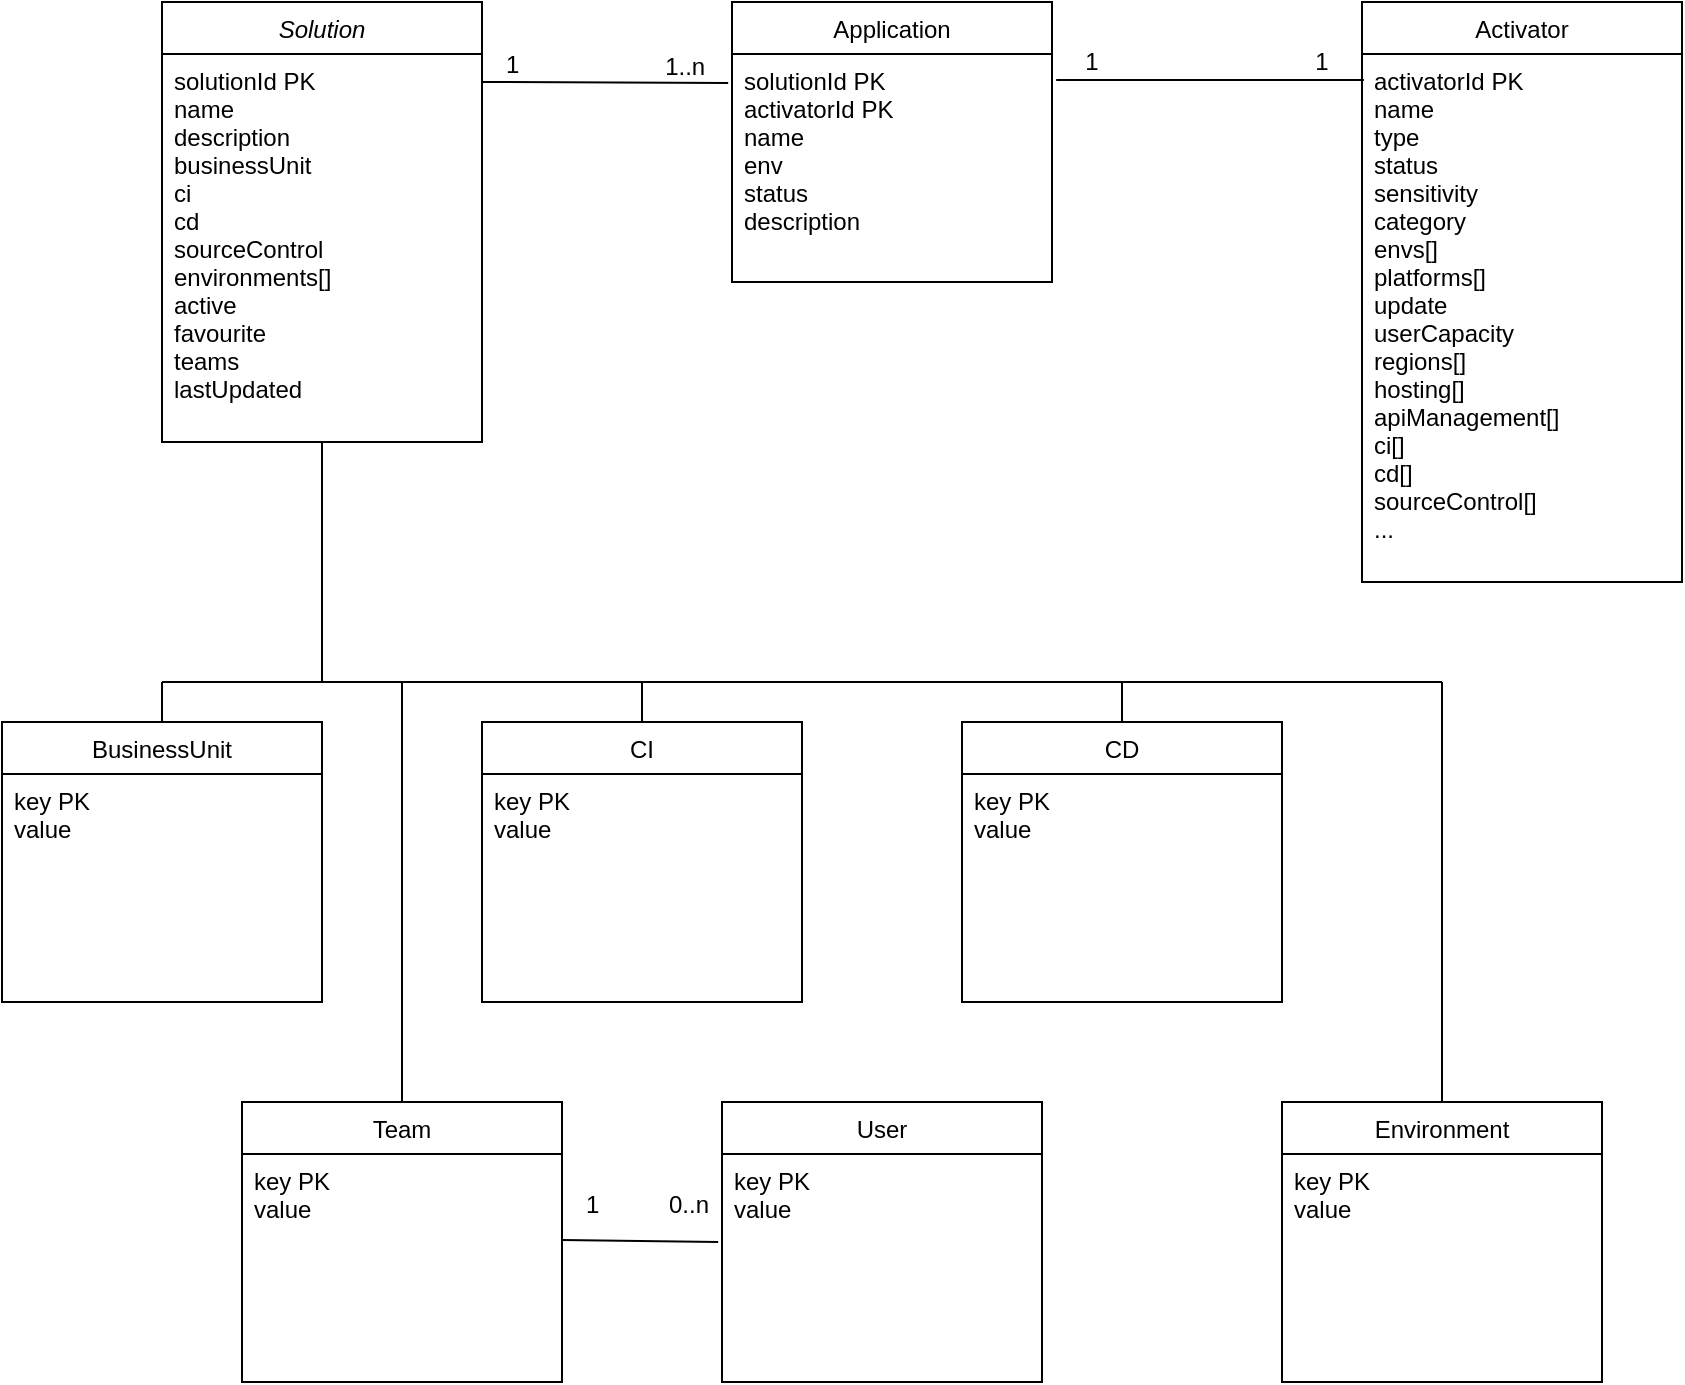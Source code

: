 <mxfile version="12.8.4" type="device"><diagram id="C5RBs43oDa-KdzZeNtuy" name="Page-1"><mxGraphModel dx="1035" dy="650" grid="1" gridSize="10" guides="1" tooltips="1" connect="1" arrows="1" fold="1" page="1" pageScale="1" pageWidth="1169" pageHeight="827" math="0" shadow="0"><root><mxCell id="WIyWlLk6GJQsqaUBKTNV-0"/><mxCell id="WIyWlLk6GJQsqaUBKTNV-1" parent="WIyWlLk6GJQsqaUBKTNV-0"/><mxCell id="zkfFHV4jXpPFQw0GAbJ--0" value="Solution" style="swimlane;fontStyle=2;align=center;verticalAlign=top;childLayout=stackLayout;horizontal=1;startSize=26;horizontalStack=0;resizeParent=1;resizeLast=0;collapsible=1;marginBottom=0;rounded=0;shadow=0;strokeWidth=1;" parent="WIyWlLk6GJQsqaUBKTNV-1" vertex="1"><mxGeometry x="120" y="80" width="160" height="220" as="geometry"><mxRectangle x="230" y="140" width="160" height="26" as="alternateBounds"/></mxGeometry></mxCell><mxCell id="zkfFHV4jXpPFQw0GAbJ--1" value="solutionId PK&#10;name&#10;description&#10;businessUnit&#10;ci&#10;cd&#10;sourceControl&#10;environments[]&#10;active&#10;favourite&#10;teams&#10;lastUpdated&#10;&#10;" style="text;align=left;verticalAlign=top;spacingLeft=4;spacingRight=4;overflow=hidden;rotatable=0;points=[[0,0.5],[1,0.5]];portConstraint=eastwest;" parent="zkfFHV4jXpPFQw0GAbJ--0" vertex="1"><mxGeometry y="26" width="160" height="184" as="geometry"/></mxCell><mxCell id="zkfFHV4jXpPFQw0GAbJ--13" value="Activator" style="swimlane;fontStyle=0;align=center;verticalAlign=top;childLayout=stackLayout;horizontal=1;startSize=26;horizontalStack=0;resizeParent=1;resizeLast=0;collapsible=1;marginBottom=0;rounded=0;shadow=0;strokeWidth=1;" parent="WIyWlLk6GJQsqaUBKTNV-1" vertex="1"><mxGeometry x="720" y="80" width="160" height="290" as="geometry"><mxRectangle x="340" y="380" width="170" height="26" as="alternateBounds"/></mxGeometry></mxCell><mxCell id="zkfFHV4jXpPFQw0GAbJ--14" value="activatorId PK&#10;name&#10;type&#10;status&#10;sensitivity&#10;category&#10;envs[]&#10;platforms[]&#10;update&#10;userCapacity&#10;regions[]&#10;hosting[]&#10;apiManagement[]&#10;ci[]&#10;cd[]&#10;sourceControl[]&#10;...&#10;" style="text;align=left;verticalAlign=top;spacingLeft=4;spacingRight=4;overflow=hidden;rotatable=0;points=[[0,0.5],[1,0.5]];portConstraint=eastwest;fontStyle=0" parent="zkfFHV4jXpPFQw0GAbJ--13" vertex="1"><mxGeometry y="26" width="160" height="254" as="geometry"/></mxCell><mxCell id="zkfFHV4jXpPFQw0GAbJ--16" value="" style="endArrow=none;endSize=10;endFill=0;shadow=0;strokeWidth=1;rounded=0;edgeStyle=elbowEdgeStyle;elbow=vertical;exitX=0.006;exitY=0.051;exitDx=0;exitDy=0;exitPerimeter=0;entryX=0.052;entryY=0.948;entryDx=0;entryDy=0;entryPerimeter=0;" parent="WIyWlLk6GJQsqaUBKTNV-1" source="zkfFHV4jXpPFQw0GAbJ--14" target="5UhJExeSgc2EJug-nEgd-1" edge="1"><mxGeometry width="160" relative="1" as="geometry"><mxPoint x="210" y="543" as="sourcePoint"/><mxPoint x="565" y="145" as="targetPoint"/></mxGeometry></mxCell><mxCell id="zkfFHV4jXpPFQw0GAbJ--17" value="Application" style="swimlane;fontStyle=0;align=center;verticalAlign=top;childLayout=stackLayout;horizontal=1;startSize=26;horizontalStack=0;resizeParent=1;resizeLast=0;collapsible=1;marginBottom=0;rounded=0;shadow=0;strokeWidth=1;" parent="WIyWlLk6GJQsqaUBKTNV-1" vertex="1"><mxGeometry x="405" y="80" width="160" height="140" as="geometry"><mxRectangle x="550" y="140" width="160" height="26" as="alternateBounds"/></mxGeometry></mxCell><mxCell id="zkfFHV4jXpPFQw0GAbJ--18" value="solutionId PK&#10;activatorId PK&#10;name&#10;env&#10;status&#10;description" style="text;align=left;verticalAlign=top;spacingLeft=4;spacingRight=4;overflow=hidden;rotatable=0;points=[[0,0.5],[1,0.5]];portConstraint=eastwest;fontStyle=0" parent="zkfFHV4jXpPFQw0GAbJ--17" vertex="1"><mxGeometry y="26" width="160" height="104" as="geometry"/></mxCell><mxCell id="zkfFHV4jXpPFQw0GAbJ--26" value="" style="endArrow=none;shadow=0;strokeWidth=1;strokeColor=#000000;rounded=0;endFill=0;edgeStyle=elbowEdgeStyle;elbow=vertical;exitX=1;exitY=0.076;exitDx=0;exitDy=0;entryX=-0.012;entryY=0.144;entryDx=0;entryDy=0;exitPerimeter=0;entryPerimeter=0;" parent="WIyWlLk6GJQsqaUBKTNV-1" source="zkfFHV4jXpPFQw0GAbJ--1" target="zkfFHV4jXpPFQw0GAbJ--18" edge="1"><mxGeometry x="0.5" y="41" relative="1" as="geometry"><mxPoint x="380" y="192" as="sourcePoint"/><mxPoint x="540" y="192" as="targetPoint"/><mxPoint x="-40" y="32" as="offset"/></mxGeometry></mxCell><mxCell id="zkfFHV4jXpPFQw0GAbJ--27" value="1" style="resizable=0;align=left;verticalAlign=bottom;labelBackgroundColor=none;fontSize=12;" parent="zkfFHV4jXpPFQw0GAbJ--26" connectable="0" vertex="1"><mxGeometry x="-1" relative="1" as="geometry"><mxPoint x="10" as="offset"/></mxGeometry></mxCell><mxCell id="zkfFHV4jXpPFQw0GAbJ--28" value="1..n" style="resizable=0;align=right;verticalAlign=bottom;labelBackgroundColor=none;fontSize=12;" parent="zkfFHV4jXpPFQw0GAbJ--26" connectable="0" vertex="1"><mxGeometry x="1" relative="1" as="geometry"><mxPoint x="-10" as="offset"/></mxGeometry></mxCell><mxCell id="5UhJExeSgc2EJug-nEgd-0" value="1" style="text;html=1;strokeColor=none;fillColor=none;align=center;verticalAlign=middle;whiteSpace=wrap;rounded=0;" parent="WIyWlLk6GJQsqaUBKTNV-1" vertex="1"><mxGeometry x="680" y="100" width="40" height="20" as="geometry"/></mxCell><mxCell id="5UhJExeSgc2EJug-nEgd-1" value="1" style="text;html=1;strokeColor=none;fillColor=none;align=center;verticalAlign=middle;whiteSpace=wrap;rounded=0;" parent="WIyWlLk6GJQsqaUBKTNV-1" vertex="1"><mxGeometry x="565" y="100" width="40" height="20" as="geometry"/></mxCell><mxCell id="5UhJExeSgc2EJug-nEgd-8" value="BusinessUnit" style="swimlane;fontStyle=0;align=center;verticalAlign=top;childLayout=stackLayout;horizontal=1;startSize=26;horizontalStack=0;resizeParent=1;resizeLast=0;collapsible=1;marginBottom=0;rounded=0;shadow=0;strokeWidth=1;" parent="WIyWlLk6GJQsqaUBKTNV-1" vertex="1"><mxGeometry x="40" y="440" width="160" height="140" as="geometry"><mxRectangle x="550" y="140" width="160" height="26" as="alternateBounds"/></mxGeometry></mxCell><mxCell id="5UhJExeSgc2EJug-nEgd-9" value="key PK&#10;value&#10;" style="text;align=left;verticalAlign=top;spacingLeft=4;spacingRight=4;overflow=hidden;rotatable=0;points=[[0,0.5],[1,0.5]];portConstraint=eastwest;fontStyle=0" parent="5UhJExeSgc2EJug-nEgd-8" vertex="1"><mxGeometry y="26" width="160" height="104" as="geometry"/></mxCell><mxCell id="5UhJExeSgc2EJug-nEgd-10" value="CI" style="swimlane;fontStyle=0;align=center;verticalAlign=top;childLayout=stackLayout;horizontal=1;startSize=26;horizontalStack=0;resizeParent=1;resizeLast=0;collapsible=1;marginBottom=0;rounded=0;shadow=0;strokeWidth=1;" parent="WIyWlLk6GJQsqaUBKTNV-1" vertex="1"><mxGeometry x="280" y="440" width="160" height="140" as="geometry"><mxRectangle x="550" y="140" width="160" height="26" as="alternateBounds"/></mxGeometry></mxCell><mxCell id="5UhJExeSgc2EJug-nEgd-11" value="key PK&#10;value&#10;" style="text;align=left;verticalAlign=top;spacingLeft=4;spacingRight=4;overflow=hidden;rotatable=0;points=[[0,0.5],[1,0.5]];portConstraint=eastwest;fontStyle=0" parent="5UhJExeSgc2EJug-nEgd-10" vertex="1"><mxGeometry y="26" width="160" height="104" as="geometry"/></mxCell><mxCell id="5UhJExeSgc2EJug-nEgd-12" value="CD" style="swimlane;fontStyle=0;align=center;verticalAlign=top;childLayout=stackLayout;horizontal=1;startSize=26;horizontalStack=0;resizeParent=1;resizeLast=0;collapsible=1;marginBottom=0;rounded=0;shadow=0;strokeWidth=1;" parent="WIyWlLk6GJQsqaUBKTNV-1" vertex="1"><mxGeometry x="520" y="440" width="160" height="140" as="geometry"><mxRectangle x="550" y="140" width="160" height="26" as="alternateBounds"/></mxGeometry></mxCell><mxCell id="5UhJExeSgc2EJug-nEgd-13" value="key PK&#10;value&#10;" style="text;align=left;verticalAlign=top;spacingLeft=4;spacingRight=4;overflow=hidden;rotatable=0;points=[[0,0.5],[1,0.5]];portConstraint=eastwest;fontStyle=0" parent="5UhJExeSgc2EJug-nEgd-12" vertex="1"><mxGeometry y="26" width="160" height="104" as="geometry"/></mxCell><mxCell id="5UhJExeSgc2EJug-nEgd-14" value="Environment" style="swimlane;fontStyle=0;align=center;verticalAlign=top;childLayout=stackLayout;horizontal=1;startSize=26;horizontalStack=0;resizeParent=1;resizeLast=0;collapsible=1;marginBottom=0;rounded=0;shadow=0;strokeWidth=1;" parent="WIyWlLk6GJQsqaUBKTNV-1" vertex="1"><mxGeometry x="680" y="630" width="160" height="140" as="geometry"><mxRectangle x="550" y="140" width="160" height="26" as="alternateBounds"/></mxGeometry></mxCell><mxCell id="5UhJExeSgc2EJug-nEgd-15" value="key PK&#10;value&#10;" style="text;align=left;verticalAlign=top;spacingLeft=4;spacingRight=4;overflow=hidden;rotatable=0;points=[[0,0.5],[1,0.5]];portConstraint=eastwest;fontStyle=0" parent="5UhJExeSgc2EJug-nEgd-14" vertex="1"><mxGeometry y="26" width="160" height="104" as="geometry"/></mxCell><mxCell id="5UhJExeSgc2EJug-nEgd-16" value="Team" style="swimlane;fontStyle=0;align=center;verticalAlign=top;childLayout=stackLayout;horizontal=1;startSize=26;horizontalStack=0;resizeParent=1;resizeLast=0;collapsible=1;marginBottom=0;rounded=0;shadow=0;strokeWidth=1;" parent="WIyWlLk6GJQsqaUBKTNV-1" vertex="1"><mxGeometry x="160" y="630" width="160" height="140" as="geometry"><mxRectangle x="550" y="140" width="160" height="26" as="alternateBounds"/></mxGeometry></mxCell><mxCell id="5UhJExeSgc2EJug-nEgd-17" value="key PK&#10;value&#10;" style="text;align=left;verticalAlign=top;spacingLeft=4;spacingRight=4;overflow=hidden;rotatable=0;points=[[0,0.5],[1,0.5]];portConstraint=eastwest;fontStyle=0" parent="5UhJExeSgc2EJug-nEgd-16" vertex="1"><mxGeometry y="26" width="160" height="104" as="geometry"/></mxCell><mxCell id="2OafehDp3ps2OY-B6Isb-0" value="" style="endArrow=none;html=1;" edge="1" parent="WIyWlLk6GJQsqaUBKTNV-1"><mxGeometry width="50" height="50" relative="1" as="geometry"><mxPoint x="120" y="420" as="sourcePoint"/><mxPoint x="760" y="420" as="targetPoint"/></mxGeometry></mxCell><mxCell id="2OafehDp3ps2OY-B6Isb-1" value="" style="endArrow=none;html=1;exitX=0.5;exitY=0;exitDx=0;exitDy=0;" edge="1" parent="WIyWlLk6GJQsqaUBKTNV-1" source="5UhJExeSgc2EJug-nEgd-8"><mxGeometry width="50" height="50" relative="1" as="geometry"><mxPoint x="120" y="400" as="sourcePoint"/><mxPoint x="120" y="420" as="targetPoint"/></mxGeometry></mxCell><mxCell id="2OafehDp3ps2OY-B6Isb-2" value="User" style="swimlane;fontStyle=0;align=center;verticalAlign=top;childLayout=stackLayout;horizontal=1;startSize=26;horizontalStack=0;resizeParent=1;resizeLast=0;collapsible=1;marginBottom=0;rounded=0;shadow=0;strokeWidth=1;" vertex="1" parent="WIyWlLk6GJQsqaUBKTNV-1"><mxGeometry x="400" y="630" width="160" height="140" as="geometry"><mxRectangle x="550" y="140" width="160" height="26" as="alternateBounds"/></mxGeometry></mxCell><mxCell id="2OafehDp3ps2OY-B6Isb-3" value="key PK&#10;value&#10;" style="text;align=left;verticalAlign=top;spacingLeft=4;spacingRight=4;overflow=hidden;rotatable=0;points=[[0,0.5],[1,0.5]];portConstraint=eastwest;fontStyle=0" vertex="1" parent="2OafehDp3ps2OY-B6Isb-2"><mxGeometry y="26" width="160" height="104" as="geometry"/></mxCell><mxCell id="2OafehDp3ps2OY-B6Isb-4" value="" style="endArrow=none;html=1;exitX=0.5;exitY=0;exitDx=0;exitDy=0;" edge="1" parent="WIyWlLk6GJQsqaUBKTNV-1" source="5UhJExeSgc2EJug-nEgd-14"><mxGeometry width="50" height="50" relative="1" as="geometry"><mxPoint x="760" y="550" as="sourcePoint"/><mxPoint x="760" y="420" as="targetPoint"/></mxGeometry></mxCell><mxCell id="2OafehDp3ps2OY-B6Isb-5" value="" style="endArrow=none;html=1;entryX=0.5;entryY=1;entryDx=0;entryDy=0;" edge="1" parent="WIyWlLk6GJQsqaUBKTNV-1" target="zkfFHV4jXpPFQw0GAbJ--0"><mxGeometry width="50" height="50" relative="1" as="geometry"><mxPoint x="200" y="420" as="sourcePoint"/><mxPoint x="70" y="320" as="targetPoint"/></mxGeometry></mxCell><mxCell id="2OafehDp3ps2OY-B6Isb-8" value="" style="endArrow=none;html=1;entryX=0.5;entryY=0;entryDx=0;entryDy=0;" edge="1" parent="WIyWlLk6GJQsqaUBKTNV-1" target="5UhJExeSgc2EJug-nEgd-10"><mxGeometry width="50" height="50" relative="1" as="geometry"><mxPoint x="360" y="420" as="sourcePoint"/><mxPoint x="540" y="320" as="targetPoint"/></mxGeometry></mxCell><mxCell id="2OafehDp3ps2OY-B6Isb-9" value="" style="endArrow=none;html=1;exitX=0.5;exitY=0;exitDx=0;exitDy=0;" edge="1" parent="WIyWlLk6GJQsqaUBKTNV-1" source="5UhJExeSgc2EJug-nEgd-12"><mxGeometry width="50" height="50" relative="1" as="geometry"><mxPoint x="570" y="350" as="sourcePoint"/><mxPoint x="600" y="420" as="targetPoint"/></mxGeometry></mxCell><mxCell id="2OafehDp3ps2OY-B6Isb-10" value="" style="endArrow=none;html=1;exitX=0.5;exitY=0;exitDx=0;exitDy=0;" edge="1" parent="WIyWlLk6GJQsqaUBKTNV-1" source="5UhJExeSgc2EJug-nEgd-16"><mxGeometry width="50" height="50" relative="1" as="geometry"><mxPoint x="230" y="470" as="sourcePoint"/><mxPoint x="240" y="420" as="targetPoint"/></mxGeometry></mxCell><mxCell id="2OafehDp3ps2OY-B6Isb-11" value="" style="endArrow=none;html=1;entryX=-0.012;entryY=0.423;entryDx=0;entryDy=0;entryPerimeter=0;exitX=1;exitY=0.413;exitDx=0;exitDy=0;exitPerimeter=0;" edge="1" parent="WIyWlLk6GJQsqaUBKTNV-1" source="5UhJExeSgc2EJug-nEgd-17" target="2OafehDp3ps2OY-B6Isb-3"><mxGeometry width="50" height="50" relative="1" as="geometry"><mxPoint x="70" y="720" as="sourcePoint"/><mxPoint x="120" y="670" as="targetPoint"/></mxGeometry></mxCell><mxCell id="2OafehDp3ps2OY-B6Isb-12" value="0..n" style="resizable=0;align=right;verticalAlign=bottom;labelBackgroundColor=none;fontSize=12;" connectable="0" vertex="1" parent="WIyWlLk6GJQsqaUBKTNV-1"><mxGeometry x="405.0" y="690.004" as="geometry"><mxPoint x="-10" as="offset"/></mxGeometry></mxCell><mxCell id="2OafehDp3ps2OY-B6Isb-13" value="1" style="resizable=0;align=left;verticalAlign=bottom;labelBackgroundColor=none;fontSize=12;" connectable="0" vertex="1" parent="WIyWlLk6GJQsqaUBKTNV-1"><mxGeometry x="320.004" y="690" as="geometry"><mxPoint x="10" as="offset"/></mxGeometry></mxCell></root></mxGraphModel></diagram></mxfile>